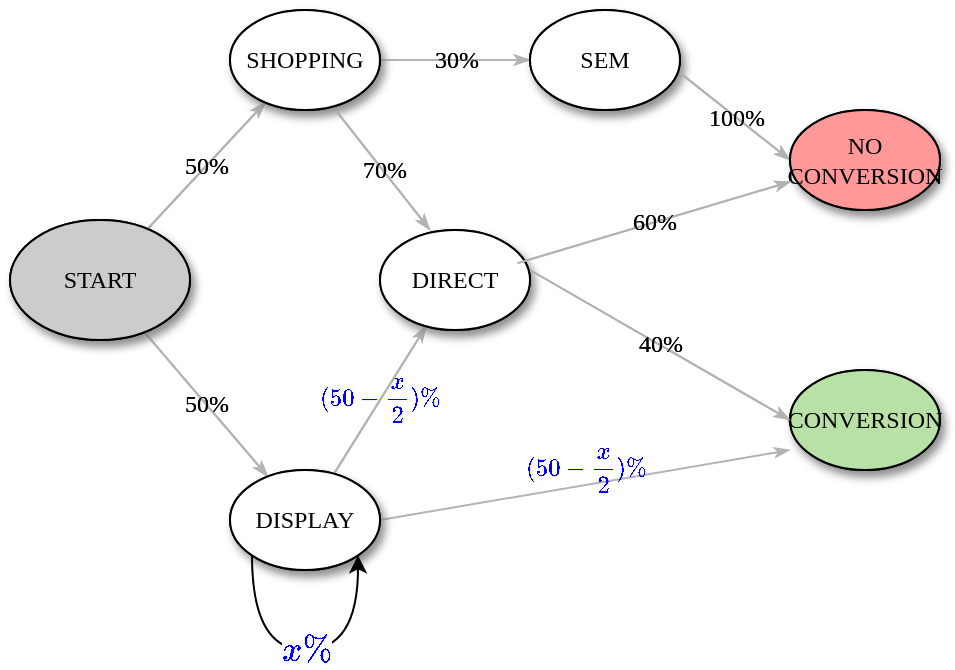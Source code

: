 <mxfile version="16.5.2" type="device"><diagram id="5hCg1TsLH4cMxKiVz5XK" name="Page-1"><mxGraphModel dx="1422" dy="825" grid="1" gridSize="10" guides="1" tooltips="1" connect="1" arrows="1" fold="1" page="1" pageScale="1" pageWidth="827" pageHeight="1169" math="1" shadow="0"><root><mxCell id="0"/><mxCell id="1" parent="0"/><mxCell id="2bN0j_B4kSA1qygD3t68-1" value="50%" style="edgeStyle=none;rounded=1;html=1;labelBackgroundColor=none;startArrow=none;startFill=0;startSize=5;endArrow=classicThin;endFill=1;endSize=5;jettySize=auto;orthogonalLoop=1;strokeColor=#B3B3B3;strokeWidth=1;fontFamily=Verdana;fontSize=12" edge="1" parent="1" source="2bN0j_B4kSA1qygD3t68-3" target="2bN0j_B4kSA1qygD3t68-5"><mxGeometry relative="1" as="geometry"/></mxCell><mxCell id="2bN0j_B4kSA1qygD3t68-2" value="50%" style="edgeStyle=none;rounded=1;html=1;labelBackgroundColor=none;startArrow=none;startFill=0;startSize=5;endArrow=classicThin;endFill=1;endSize=5;jettySize=auto;orthogonalLoop=1;strokeColor=#B3B3B3;strokeWidth=1;fontFamily=Verdana;fontSize=12" edge="1" parent="1" source="2bN0j_B4kSA1qygD3t68-3" target="2bN0j_B4kSA1qygD3t68-7"><mxGeometry relative="1" as="geometry"/></mxCell><mxCell id="2bN0j_B4kSA1qygD3t68-3" value="START" style="ellipse;whiteSpace=wrap;html=1;rounded=0;shadow=1;comic=0;labelBackgroundColor=none;strokeWidth=1;fontFamily=Verdana;fontSize=12;align=center;fillColor=#CCCCCC;" vertex="1" parent="1"><mxGeometry x="150" y="245" width="90" height="60" as="geometry"/></mxCell><mxCell id="2bN0j_B4kSA1qygD3t68-4" value="&lt;b&gt;$$ (50-\frac{x}{2}) \%$$&lt;/b&gt;" style="edgeStyle=none;rounded=1;html=1;labelBackgroundColor=none;startArrow=none;startFill=0;startSize=5;endArrow=classicThin;endFill=1;endSize=5;jettySize=auto;orthogonalLoop=1;strokeColor=#B3B3B3;strokeWidth=1;fontFamily=Verdana;fontSize=12;fontColor=#0000FF;" edge="1" parent="1" source="2bN0j_B4kSA1qygD3t68-5" target="2bN0j_B4kSA1qygD3t68-9"><mxGeometry relative="1" as="geometry"/></mxCell><mxCell id="2bN0j_B4kSA1qygD3t68-5" value="&lt;span&gt;DISPLAY&lt;/span&gt;" style="ellipse;whiteSpace=wrap;html=1;rounded=0;shadow=1;comic=0;labelBackgroundColor=none;strokeWidth=1;fontFamily=Verdana;fontSize=12;align=center;" vertex="1" parent="1"><mxGeometry x="260" y="370" width="75" height="50" as="geometry"/></mxCell><mxCell id="2bN0j_B4kSA1qygD3t68-6" value="30%" style="edgeStyle=none;rounded=1;html=1;labelBackgroundColor=none;startArrow=none;startFill=0;startSize=5;endArrow=classicThin;endFill=1;endSize=5;jettySize=auto;orthogonalLoop=1;strokeColor=#B3B3B3;strokeWidth=1;fontFamily=Verdana;fontSize=12" edge="1" parent="1" source="2bN0j_B4kSA1qygD3t68-7" target="2bN0j_B4kSA1qygD3t68-8"><mxGeometry relative="1" as="geometry"/></mxCell><mxCell id="2bN0j_B4kSA1qygD3t68-7" value="&lt;span&gt;SHOPPING&lt;/span&gt;" style="ellipse;whiteSpace=wrap;html=1;rounded=0;shadow=1;comic=0;labelBackgroundColor=none;strokeWidth=1;fontFamily=Verdana;fontSize=12;align=center;" vertex="1" parent="1"><mxGeometry x="260" y="140" width="75" height="50" as="geometry"/></mxCell><mxCell id="2bN0j_B4kSA1qygD3t68-8" value="&lt;span&gt;SEM&lt;/span&gt;" style="ellipse;whiteSpace=wrap;html=1;rounded=0;shadow=1;comic=0;labelBackgroundColor=none;strokeWidth=1;fontFamily=Verdana;fontSize=12;align=center;" vertex="1" parent="1"><mxGeometry x="410" y="140" width="75" height="50" as="geometry"/></mxCell><mxCell id="2bN0j_B4kSA1qygD3t68-9" value="&lt;span&gt;DIRECT&lt;/span&gt;" style="ellipse;whiteSpace=wrap;html=1;rounded=0;shadow=1;comic=0;labelBackgroundColor=none;strokeWidth=1;fontFamily=Verdana;fontSize=12;align=center;" vertex="1" parent="1"><mxGeometry x="335" y="250" width="75" height="50" as="geometry"/></mxCell><mxCell id="2bN0j_B4kSA1qygD3t68-10" value="CONVERSION" style="ellipse;whiteSpace=wrap;html=1;rounded=0;shadow=1;comic=0;labelBackgroundColor=none;strokeWidth=1;fontFamily=Verdana;fontSize=12;align=center;fillColor=#B9E0A5;" vertex="1" parent="1"><mxGeometry x="540" y="320" width="75" height="50" as="geometry"/></mxCell><mxCell id="2bN0j_B4kSA1qygD3t68-11" value="100%" style="edgeStyle=none;rounded=1;html=1;labelBackgroundColor=none;startArrow=none;startFill=0;startSize=5;endArrow=classicThin;endFill=1;endSize=5;jettySize=auto;orthogonalLoop=1;strokeColor=#B3B3B3;strokeWidth=1;fontFamily=Verdana;fontSize=12;exitX=1.013;exitY=0.644;exitDx=0;exitDy=0;exitPerimeter=0;entryX=0;entryY=0.5;entryDx=0;entryDy=0;" edge="1" parent="1" source="2bN0j_B4kSA1qygD3t68-8" target="2bN0j_B4kSA1qygD3t68-14"><mxGeometry relative="1" as="geometry"><mxPoint x="419.998" y="341.544" as="sourcePoint"/><mxPoint x="491.936" y="280.004" as="targetPoint"/></mxGeometry></mxCell><mxCell id="2bN0j_B4kSA1qygD3t68-12" value="70%" style="edgeStyle=none;rounded=1;html=1;labelBackgroundColor=none;startArrow=none;startFill=0;startSize=5;endArrow=classicThin;endFill=1;endSize=5;jettySize=auto;orthogonalLoop=1;strokeColor=#B3B3B3;strokeWidth=1;fontFamily=Verdana;fontSize=12;exitX=0.709;exitY=1.012;exitDx=0;exitDy=0;exitPerimeter=0;" edge="1" parent="1" source="2bN0j_B4kSA1qygD3t68-7"><mxGeometry relative="1" as="geometry"><mxPoint x="450.005" y="215.0" as="sourcePoint"/><mxPoint x="360" y="250" as="targetPoint"/></mxGeometry></mxCell><mxCell id="2bN0j_B4kSA1qygD3t68-13" value="40%" style="edgeStyle=none;rounded=1;html=1;labelBackgroundColor=none;startArrow=none;startFill=0;startSize=5;endArrow=classicThin;endFill=1;endSize=5;jettySize=auto;orthogonalLoop=1;strokeColor=#B3B3B3;strokeWidth=1;fontFamily=Verdana;fontSize=12;exitX=1;exitY=0.5;exitDx=0;exitDy=0;entryX=0;entryY=0.5;entryDx=0;entryDy=0;" edge="1" parent="1" target="2bN0j_B4kSA1qygD3t68-10"><mxGeometry relative="1" as="geometry"><mxPoint x="410" y="270" as="sourcePoint"/><mxPoint x="363.225" y="358" as="targetPoint"/></mxGeometry></mxCell><mxCell id="2bN0j_B4kSA1qygD3t68-14" value="NO CONVERSION" style="ellipse;whiteSpace=wrap;html=1;rounded=0;shadow=1;comic=0;labelBackgroundColor=none;strokeWidth=1;fontFamily=Verdana;fontSize=12;align=center;fillColor=#FF9999;" vertex="1" parent="1"><mxGeometry x="540" y="190" width="75" height="50" as="geometry"/></mxCell><mxCell id="2bN0j_B4kSA1qygD3t68-15" value="&lt;b&gt;$$ (50-\frac{x}{2}) \%$$&lt;br&gt;&lt;/b&gt;" style="edgeStyle=none;rounded=1;html=1;labelBackgroundColor=none;startArrow=none;startFill=0;startSize=5;endArrow=classicThin;endFill=1;endSize=5;jettySize=auto;orthogonalLoop=1;strokeColor=#B3B3B3;strokeWidth=1;fontFamily=Verdana;fontSize=12;exitX=1;exitY=0.5;exitDx=0;exitDy=0;fontColor=#0000FF;" edge="1" parent="1" source="2bN0j_B4kSA1qygD3t68-5"><mxGeometry relative="1" as="geometry"><mxPoint x="321.923" y="381.923" as="sourcePoint"/><mxPoint x="540" y="360" as="targetPoint"/></mxGeometry></mxCell><mxCell id="2bN0j_B4kSA1qygD3t68-16" value="60%" style="edgeStyle=none;rounded=1;html=1;labelBackgroundColor=none;startArrow=none;startFill=0;startSize=5;endArrow=classicThin;endFill=1;endSize=5;jettySize=auto;orthogonalLoop=1;strokeColor=#B3B3B3;strokeWidth=1;fontFamily=Verdana;fontSize=12;exitX=0.915;exitY=0.332;exitDx=0;exitDy=0;entryX=0.005;entryY=0.716;entryDx=0;entryDy=0;exitPerimeter=0;entryPerimeter=0;" edge="1" parent="1" source="2bN0j_B4kSA1qygD3t68-9" target="2bN0j_B4kSA1qygD3t68-14"><mxGeometry relative="1" as="geometry"><mxPoint x="420" y="280" as="sourcePoint"/><mxPoint x="550" y="355" as="targetPoint"/></mxGeometry></mxCell><mxCell id="2bN0j_B4kSA1qygD3t68-17" value="50%" style="edgeStyle=none;rounded=1;html=1;labelBackgroundColor=none;startArrow=none;startFill=0;startSize=5;endArrow=classicThin;endFill=1;endSize=5;jettySize=auto;orthogonalLoop=1;strokeColor=#B3B3B3;strokeWidth=1;fontFamily=Verdana;fontSize=12" edge="1" parent="1" source="2bN0j_B4kSA1qygD3t68-19" target="2bN0j_B4kSA1qygD3t68-21"><mxGeometry relative="1" as="geometry"/></mxCell><mxCell id="2bN0j_B4kSA1qygD3t68-18" value="50%" style="edgeStyle=none;rounded=1;html=1;labelBackgroundColor=none;startArrow=none;startFill=0;startSize=5;endArrow=classicThin;endFill=1;endSize=5;jettySize=auto;orthogonalLoop=1;strokeColor=#B3B3B3;strokeWidth=1;fontFamily=Verdana;fontSize=12" edge="1" parent="1" source="2bN0j_B4kSA1qygD3t68-19" target="2bN0j_B4kSA1qygD3t68-23"><mxGeometry relative="1" as="geometry"/></mxCell><mxCell id="2bN0j_B4kSA1qygD3t68-19" value="START" style="ellipse;whiteSpace=wrap;html=1;rounded=0;shadow=1;comic=0;labelBackgroundColor=none;strokeWidth=1;fontFamily=Verdana;fontSize=12;align=center;fillColor=#CCCCCC;" vertex="1" parent="1"><mxGeometry x="150" y="245" width="90" height="60" as="geometry"/></mxCell><mxCell id="2bN0j_B4kSA1qygD3t68-20" value="" style="edgeStyle=none;rounded=1;html=1;labelBackgroundColor=none;startArrow=none;startFill=0;startSize=5;endArrow=classicThin;endFill=1;endSize=5;jettySize=auto;orthogonalLoop=1;strokeColor=#B3B3B3;strokeWidth=1;fontFamily=Verdana;fontSize=12" edge="1" parent="1" source="2bN0j_B4kSA1qygD3t68-21" target="2bN0j_B4kSA1qygD3t68-25"><mxGeometry relative="1" as="geometry"/></mxCell><mxCell id="2bN0j_B4kSA1qygD3t68-21" value="&lt;span&gt;DISPLAY&lt;/span&gt;" style="ellipse;whiteSpace=wrap;html=1;rounded=0;shadow=1;comic=0;labelBackgroundColor=none;strokeWidth=1;fontFamily=Verdana;fontSize=12;align=center;" vertex="1" parent="1"><mxGeometry x="260" y="370" width="75" height="50" as="geometry"/></mxCell><mxCell id="2bN0j_B4kSA1qygD3t68-22" value="30%" style="edgeStyle=none;rounded=1;html=1;labelBackgroundColor=none;startArrow=none;startFill=0;startSize=5;endArrow=classicThin;endFill=1;endSize=5;jettySize=auto;orthogonalLoop=1;strokeColor=#B3B3B3;strokeWidth=1;fontFamily=Verdana;fontSize=12" edge="1" parent="1" source="2bN0j_B4kSA1qygD3t68-23" target="2bN0j_B4kSA1qygD3t68-24"><mxGeometry relative="1" as="geometry"/></mxCell><mxCell id="2bN0j_B4kSA1qygD3t68-23" value="&lt;span&gt;SHOPPING&lt;/span&gt;" style="ellipse;whiteSpace=wrap;html=1;rounded=0;shadow=1;comic=0;labelBackgroundColor=none;strokeWidth=1;fontFamily=Verdana;fontSize=12;align=center;" vertex="1" parent="1"><mxGeometry x="260" y="140" width="75" height="50" as="geometry"/></mxCell><mxCell id="2bN0j_B4kSA1qygD3t68-24" value="&lt;span&gt;SEM&lt;/span&gt;" style="ellipse;whiteSpace=wrap;html=1;rounded=0;shadow=1;comic=0;labelBackgroundColor=none;strokeWidth=1;fontFamily=Verdana;fontSize=12;align=center;" vertex="1" parent="1"><mxGeometry x="410" y="140" width="75" height="50" as="geometry"/></mxCell><mxCell id="2bN0j_B4kSA1qygD3t68-25" value="&lt;span&gt;DIRECT&lt;/span&gt;" style="ellipse;whiteSpace=wrap;html=1;rounded=0;shadow=1;comic=0;labelBackgroundColor=none;strokeWidth=1;fontFamily=Verdana;fontSize=12;align=center;" vertex="1" parent="1"><mxGeometry x="335" y="250" width="75" height="50" as="geometry"/></mxCell><mxCell id="2bN0j_B4kSA1qygD3t68-26" value="CONVERSION" style="ellipse;whiteSpace=wrap;html=1;rounded=0;shadow=1;comic=0;labelBackgroundColor=none;strokeWidth=1;fontFamily=Verdana;fontSize=12;align=center;fillColor=#B9E0A5;" vertex="1" parent="1"><mxGeometry x="540" y="320" width="75" height="50" as="geometry"/></mxCell><mxCell id="2bN0j_B4kSA1qygD3t68-27" value="100%" style="edgeStyle=none;rounded=1;html=1;labelBackgroundColor=none;startArrow=none;startFill=0;startSize=5;endArrow=classicThin;endFill=1;endSize=5;jettySize=auto;orthogonalLoop=1;strokeColor=#B3B3B3;strokeWidth=1;fontFamily=Verdana;fontSize=12;exitX=1.013;exitY=0.644;exitDx=0;exitDy=0;exitPerimeter=0;entryX=0;entryY=0.5;entryDx=0;entryDy=0;" edge="1" parent="1" source="2bN0j_B4kSA1qygD3t68-24" target="2bN0j_B4kSA1qygD3t68-30"><mxGeometry relative="1" as="geometry"><mxPoint x="419.998" y="341.544" as="sourcePoint"/><mxPoint x="491.936" y="280.004" as="targetPoint"/></mxGeometry></mxCell><mxCell id="2bN0j_B4kSA1qygD3t68-28" value="70%" style="edgeStyle=none;rounded=1;html=1;labelBackgroundColor=none;startArrow=none;startFill=0;startSize=5;endArrow=classicThin;endFill=1;endSize=5;jettySize=auto;orthogonalLoop=1;strokeColor=#B3B3B3;strokeWidth=1;fontFamily=Verdana;fontSize=12;exitX=0.709;exitY=1.012;exitDx=0;exitDy=0;exitPerimeter=0;" edge="1" parent="1" source="2bN0j_B4kSA1qygD3t68-23"><mxGeometry relative="1" as="geometry"><mxPoint x="450.005" y="215.0" as="sourcePoint"/><mxPoint x="360" y="250" as="targetPoint"/></mxGeometry></mxCell><mxCell id="2bN0j_B4kSA1qygD3t68-29" value="40%" style="edgeStyle=none;rounded=1;html=1;labelBackgroundColor=none;startArrow=none;startFill=0;startSize=5;endArrow=classicThin;endFill=1;endSize=5;jettySize=auto;orthogonalLoop=1;strokeColor=#B3B3B3;strokeWidth=1;fontFamily=Verdana;fontSize=12;exitX=1;exitY=0.5;exitDx=0;exitDy=0;entryX=0;entryY=0.5;entryDx=0;entryDy=0;" edge="1" parent="1" target="2bN0j_B4kSA1qygD3t68-26"><mxGeometry relative="1" as="geometry"><mxPoint x="410" y="270" as="sourcePoint"/><mxPoint x="363.225" y="358" as="targetPoint"/></mxGeometry></mxCell><mxCell id="2bN0j_B4kSA1qygD3t68-30" value="NO CONVERSION" style="ellipse;whiteSpace=wrap;html=1;rounded=0;shadow=1;comic=0;labelBackgroundColor=none;strokeWidth=1;fontFamily=Verdana;fontSize=12;align=center;fillColor=#FF9999;" vertex="1" parent="1"><mxGeometry x="540" y="190" width="75" height="50" as="geometry"/></mxCell><mxCell id="2bN0j_B4kSA1qygD3t68-32" value="60%" style="edgeStyle=none;rounded=1;html=1;labelBackgroundColor=none;startArrow=none;startFill=0;startSize=5;endArrow=classicThin;endFill=1;endSize=5;jettySize=auto;orthogonalLoop=1;strokeColor=#B3B3B3;strokeWidth=1;fontFamily=Verdana;fontSize=12;exitX=0.915;exitY=0.332;exitDx=0;exitDy=0;entryX=0.005;entryY=0.716;entryDx=0;entryDy=0;exitPerimeter=0;entryPerimeter=0;" edge="1" parent="1" source="2bN0j_B4kSA1qygD3t68-25" target="2bN0j_B4kSA1qygD3t68-30"><mxGeometry relative="1" as="geometry"><mxPoint x="420" y="280" as="sourcePoint"/><mxPoint x="550" y="355" as="targetPoint"/></mxGeometry></mxCell><mxCell id="2bN0j_B4kSA1qygD3t68-33" value="$$x\%$$" style="curved=1;endArrow=classic;html=1;rounded=0;exitX=0;exitY=1;exitDx=0;exitDy=0;entryX=1;entryY=1;entryDx=0;entryDy=0;fontSize=15;fontStyle=1;fontColor=#0000FF;" edge="1" parent="1" source="2bN0j_B4kSA1qygD3t68-21" target="2bN0j_B4kSA1qygD3t68-21"><mxGeometry width="50" height="50" relative="1" as="geometry"><mxPoint x="390" y="480" as="sourcePoint"/><mxPoint x="440" y="430" as="targetPoint"/><Array as="points"><mxPoint x="271" y="460"/><mxPoint x="324" y="460"/></Array></mxGeometry></mxCell></root></mxGraphModel></diagram></mxfile>